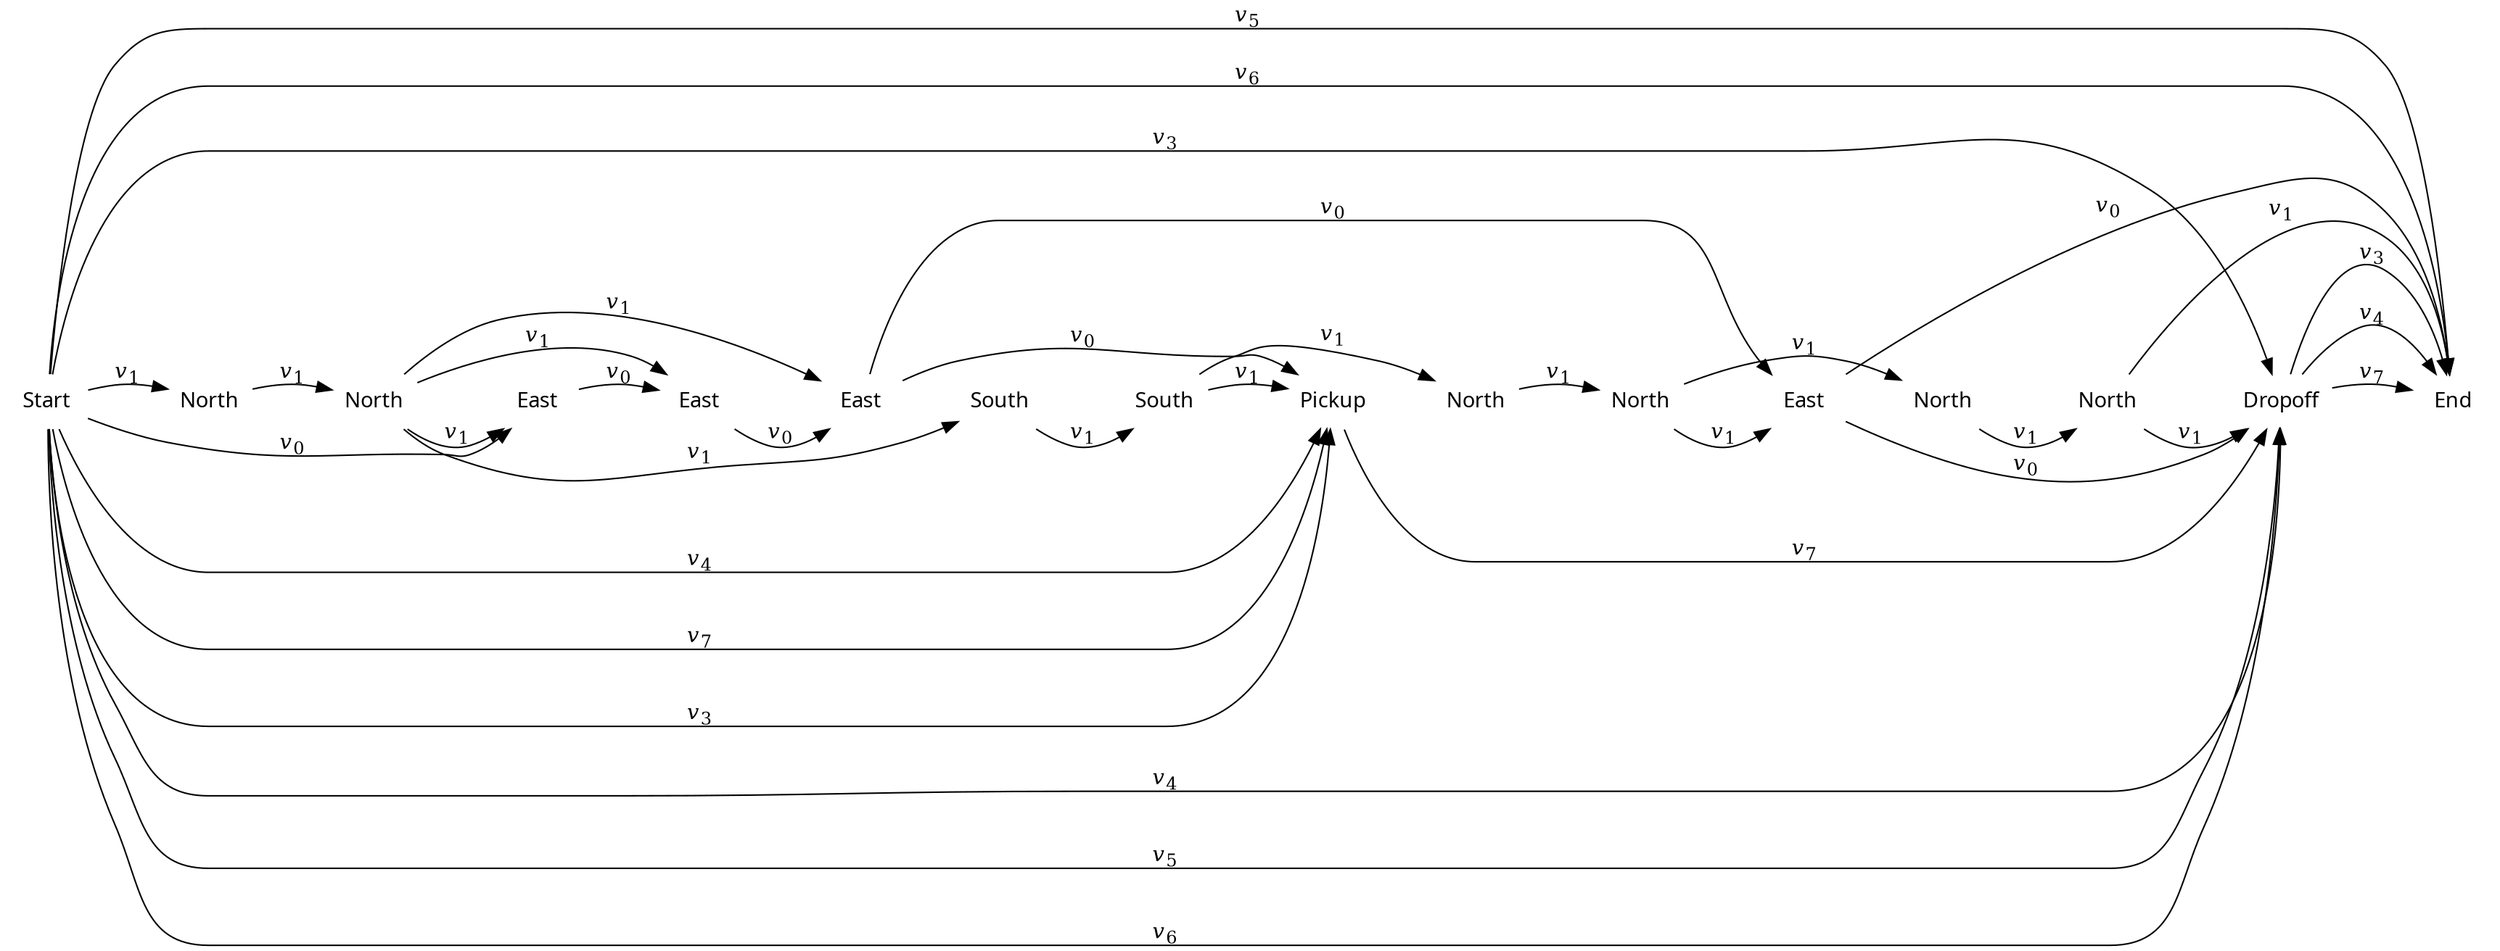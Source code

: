 digraph cat {
rankdir=LR
node [shape=plaintext]
edge [arrowhead=normal]

0 [label="Start",fontname="sans"]
1 [label="North",fontname="sans"]
2 [label="North",fontname="sans"]
3 [label="East",fontname="sans"]
4 [label="East",fontname="sans"]
5 [label="East",fontname="sans"]
6 [label="South",fontname="sans"]
7 [label="South",fontname="sans"]
8 [label="Pickup",fontname="sans"]
9 [label="North",fontname="sans"]
10 [label="North",fontname="sans"]
11 [label="East",fontname="sans"]
12 [label="North",fontname="sans"]
13 [label="North",fontname="sans"]
14 [label="Dropoff",fontname="sans"]
15 [label="End",fontname="sans"]

0 -> 3 [label=<<i>v</i><sub>0</sub>>]
0 -> 1 [label=<<i>v</i><sub>1</sub>>]
0 -> 8 [label=<<i>v</i><sub>3</sub>>]
0 -> 14 [label=<<i>v</i><sub>3</sub>>]
0 -> 8 [label=<<i>v</i><sub>4</sub>>]
0 -> 14 [label=<<i>v</i><sub>4</sub>>]
0 -> 14 [label=<<i>v</i><sub>5</sub>>]
0 -> 15 [label=<<i>v</i><sub>5</sub>>]
0 -> 14 [label=<<i>v</i><sub>6</sub>>]
0 -> 15 [label=<<i>v</i><sub>6</sub>>]
0 -> 8 [label=<<i>v</i><sub>7</sub>>]
1 -> 2 [label=<<i>v</i><sub>1</sub>>]
2 -> 3 [label=<<i>v</i><sub>1</sub>>]
2 -> 4 [label=<<i>v</i><sub>1</sub>>]
2 -> 5 [label=<<i>v</i><sub>1</sub>>]
2 -> 6 [label=<<i>v</i><sub>1</sub>>]
3 -> 4 [label=<<i>v</i><sub>0</sub>>]
4 -> 5 [label=<<i>v</i><sub>0</sub>>]
5 -> 8 [label=<<i>v</i><sub>0</sub>>]
5 -> 11 [label=<<i>v</i><sub>0</sub>>]
6 -> 7 [label=<<i>v</i><sub>1</sub>>]
7 -> 8 [label=<<i>v</i><sub>1</sub>>]
7 -> 9 [label=<<i>v</i><sub>1</sub>>]
8 -> 14 [label=<<i>v</i><sub>7</sub>>]
9 -> 10 [label=<<i>v</i><sub>1</sub>>]
10 -> 11 [label=<<i>v</i><sub>1</sub>>]
10 -> 12 [label=<<i>v</i><sub>1</sub>>]
11 -> 14 [label=<<i>v</i><sub>0</sub>>]
11 -> 15 [label=<<i>v</i><sub>0</sub>>]
12 -> 13 [label=<<i>v</i><sub>1</sub>>]
13 -> 14 [label=<<i>v</i><sub>1</sub>>]
13 -> 15 [label=<<i>v</i><sub>1</sub>>]
14 -> 15 [label=<<i>v</i><sub>3</sub>>]
14 -> 15 [label=<<i>v</i><sub>4</sub>>]
14 -> 15 [label=<<i>v</i><sub>7</sub>>]

# To line up the actions
0 -> 1 [weight=100,style=invis]
1 -> 2 [weight=100,style=invis]
2 -> 3 [weight=100,style=invis]
3 -> 4 [weight=100,style=invis]
4 -> 5 [weight=100,style=invis]
5 -> 6 [weight=100,style=invis]
6 -> 7 [weight=100,style=invis]
7 -> 8 [weight=100,style=invis]
8 -> 9 [weight=100,style=invis]
9 -> 10 [weight=100,style=invis]
10 -> 11 [weight=100,style=invis]
11 -> 12 [weight=100,style=invis]
12 -> 13 [weight=100,style=invis]
13 -> 14 [weight=100,style=invis]
14 -> 15 [weight=100,style=invis]
}
